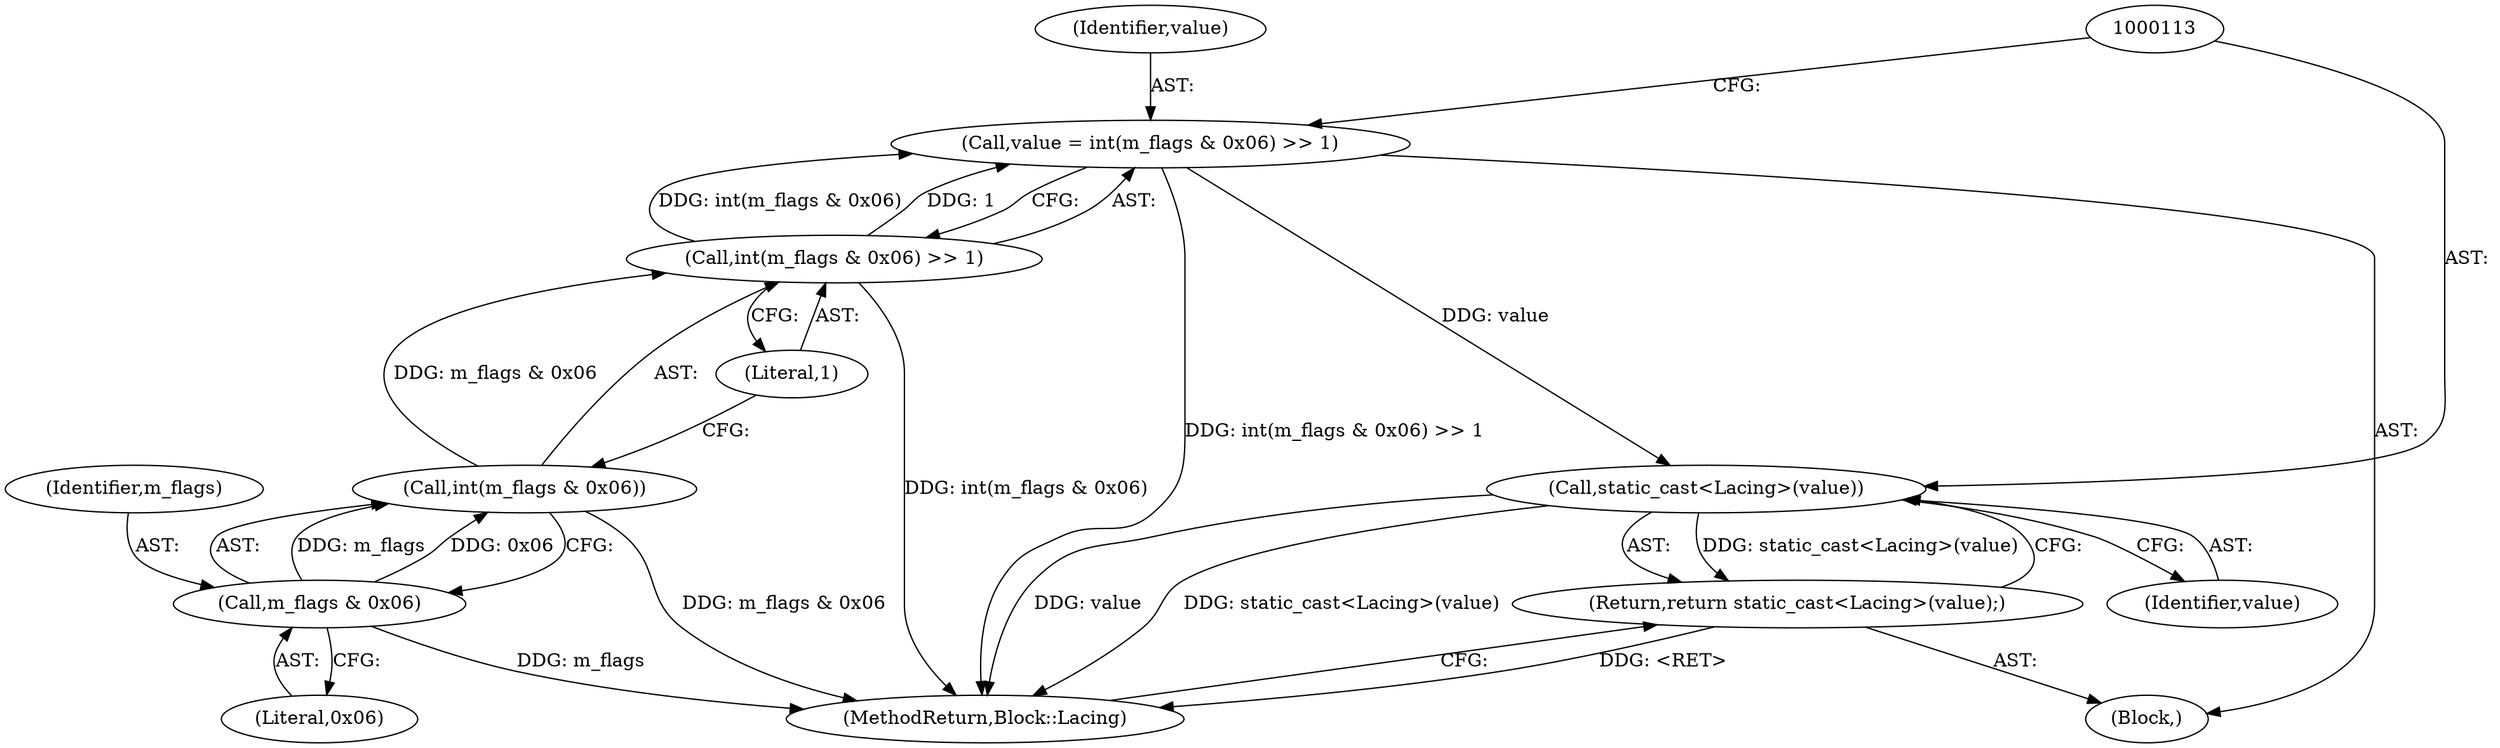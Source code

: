 digraph "1_Android_04839626ed859623901ebd3a5fd483982186b59d_97@API" {
"1000112" [label="(Call,static_cast<Lacing>(value))"];
"1000103" [label="(Call,value = int(m_flags & 0x06) >> 1)"];
"1000105" [label="(Call,int(m_flags & 0x06) >> 1)"];
"1000106" [label="(Call,int(m_flags & 0x06))"];
"1000107" [label="(Call,m_flags & 0x06)"];
"1000111" [label="(Return,return static_cast<Lacing>(value);)"];
"1000108" [label="(Identifier,m_flags)"];
"1000115" [label="(MethodReturn,Block::Lacing)"];
"1000103" [label="(Call,value = int(m_flags & 0x06) >> 1)"];
"1000114" [label="(Identifier,value)"];
"1000112" [label="(Call,static_cast<Lacing>(value))"];
"1000104" [label="(Identifier,value)"];
"1000110" [label="(Literal,1)"];
"1000109" [label="(Literal,0x06)"];
"1000101" [label="(Block,)"];
"1000111" [label="(Return,return static_cast<Lacing>(value);)"];
"1000105" [label="(Call,int(m_flags & 0x06) >> 1)"];
"1000106" [label="(Call,int(m_flags & 0x06))"];
"1000107" [label="(Call,m_flags & 0x06)"];
"1000112" -> "1000111"  [label="AST: "];
"1000112" -> "1000114"  [label="CFG: "];
"1000113" -> "1000112"  [label="AST: "];
"1000114" -> "1000112"  [label="AST: "];
"1000111" -> "1000112"  [label="CFG: "];
"1000112" -> "1000115"  [label="DDG: value"];
"1000112" -> "1000115"  [label="DDG: static_cast<Lacing>(value)"];
"1000112" -> "1000111"  [label="DDG: static_cast<Lacing>(value)"];
"1000103" -> "1000112"  [label="DDG: value"];
"1000103" -> "1000101"  [label="AST: "];
"1000103" -> "1000105"  [label="CFG: "];
"1000104" -> "1000103"  [label="AST: "];
"1000105" -> "1000103"  [label="AST: "];
"1000113" -> "1000103"  [label="CFG: "];
"1000103" -> "1000115"  [label="DDG: int(m_flags & 0x06) >> 1"];
"1000105" -> "1000103"  [label="DDG: int(m_flags & 0x06)"];
"1000105" -> "1000103"  [label="DDG: 1"];
"1000105" -> "1000110"  [label="CFG: "];
"1000106" -> "1000105"  [label="AST: "];
"1000110" -> "1000105"  [label="AST: "];
"1000105" -> "1000115"  [label="DDG: int(m_flags & 0x06)"];
"1000106" -> "1000105"  [label="DDG: m_flags & 0x06"];
"1000106" -> "1000107"  [label="CFG: "];
"1000107" -> "1000106"  [label="AST: "];
"1000110" -> "1000106"  [label="CFG: "];
"1000106" -> "1000115"  [label="DDG: m_flags & 0x06"];
"1000107" -> "1000106"  [label="DDG: m_flags"];
"1000107" -> "1000106"  [label="DDG: 0x06"];
"1000107" -> "1000109"  [label="CFG: "];
"1000108" -> "1000107"  [label="AST: "];
"1000109" -> "1000107"  [label="AST: "];
"1000107" -> "1000115"  [label="DDG: m_flags"];
"1000111" -> "1000101"  [label="AST: "];
"1000115" -> "1000111"  [label="CFG: "];
"1000111" -> "1000115"  [label="DDG: <RET>"];
}
